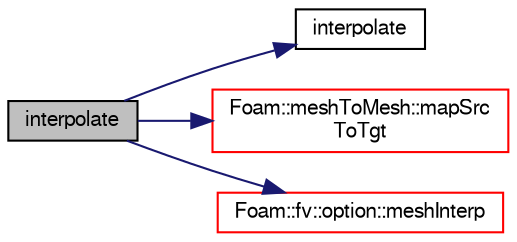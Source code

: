 digraph "interpolate"
{
  bgcolor="transparent";
  edge [fontname="FreeSans",fontsize="10",labelfontname="FreeSans",labelfontsize="10"];
  node [fontname="FreeSans",fontsize="10",shape=record];
  rankdir="LR";
  Node746 [label="interpolate",height=0.2,width=0.4,color="black", fillcolor="grey75", style="filled", fontcolor="black"];
  Node746 -> Node747 [color="midnightblue",fontsize="10",style="solid",fontname="FreeSans"];
  Node747 [label="interpolate",height=0.2,width=0.4,color="black",URL="$a23542.html#a9e77d0979bd5ee0eb6659556d1451538",tooltip="Interpolate field with nbrModel specified. "];
  Node746 -> Node748 [color="midnightblue",fontsize="10",style="solid",fontname="FreeSans"];
  Node748 [label="Foam::meshToMesh::mapSrc\lToTgt",height=0.2,width=0.4,color="red",URL="$a29254.html#ac935fc9d304794e8b1a89805404df6ee",tooltip="Map field from src to tgt mesh with defined operation. "];
  Node746 -> Node801 [color="midnightblue",fontsize="10",style="solid",fontname="FreeSans"];
  Node801 [label="Foam::fv::option::meshInterp",height=0.2,width=0.4,color="red",URL="$a23446.html#ae28d018fb8c6aadf4ecbe3feb34c309a",tooltip="Return const access to the mapToMap pointer. "];
}
